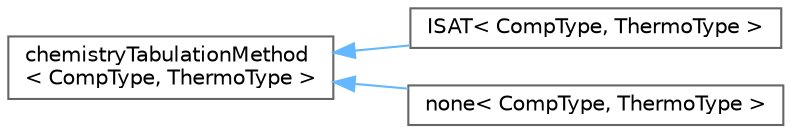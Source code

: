 digraph "Graphical Class Hierarchy"
{
 // LATEX_PDF_SIZE
  bgcolor="transparent";
  edge [fontname=Helvetica,fontsize=10,labelfontname=Helvetica,labelfontsize=10];
  node [fontname=Helvetica,fontsize=10,shape=box,height=0.2,width=0.4];
  rankdir="LR";
  Node0 [id="Node000000",label="chemistryTabulationMethod\l\< CompType, ThermoType \>",height=0.2,width=0.4,color="grey40", fillcolor="white", style="filled",URL="$classFoam_1_1chemistryTabulationMethod.html",tooltip="An abstract class for chemistry tabulation."];
  Node0 -> Node1 [id="edge4405_Node000000_Node000001",dir="back",color="steelblue1",style="solid",tooltip=" "];
  Node1 [id="Node000001",label="ISAT\< CompType, ThermoType \>",height=0.2,width=0.4,color="grey40", fillcolor="white", style="filled",URL="$classFoam_1_1chemistryTabulationMethods_1_1ISAT.html",tooltip="Implementation of the ISAT (In-situ adaptive tabulation), for chemistry calculation."];
  Node0 -> Node2 [id="edge4406_Node000000_Node000002",dir="back",color="steelblue1",style="solid",tooltip=" "];
  Node2 [id="Node000002",label="none\< CompType, ThermoType \>",height=0.2,width=0.4,color="grey40", fillcolor="white", style="filled",URL="$classFoam_1_1chemistryTabulationMethods_1_1none.html",tooltip=" "];
}
